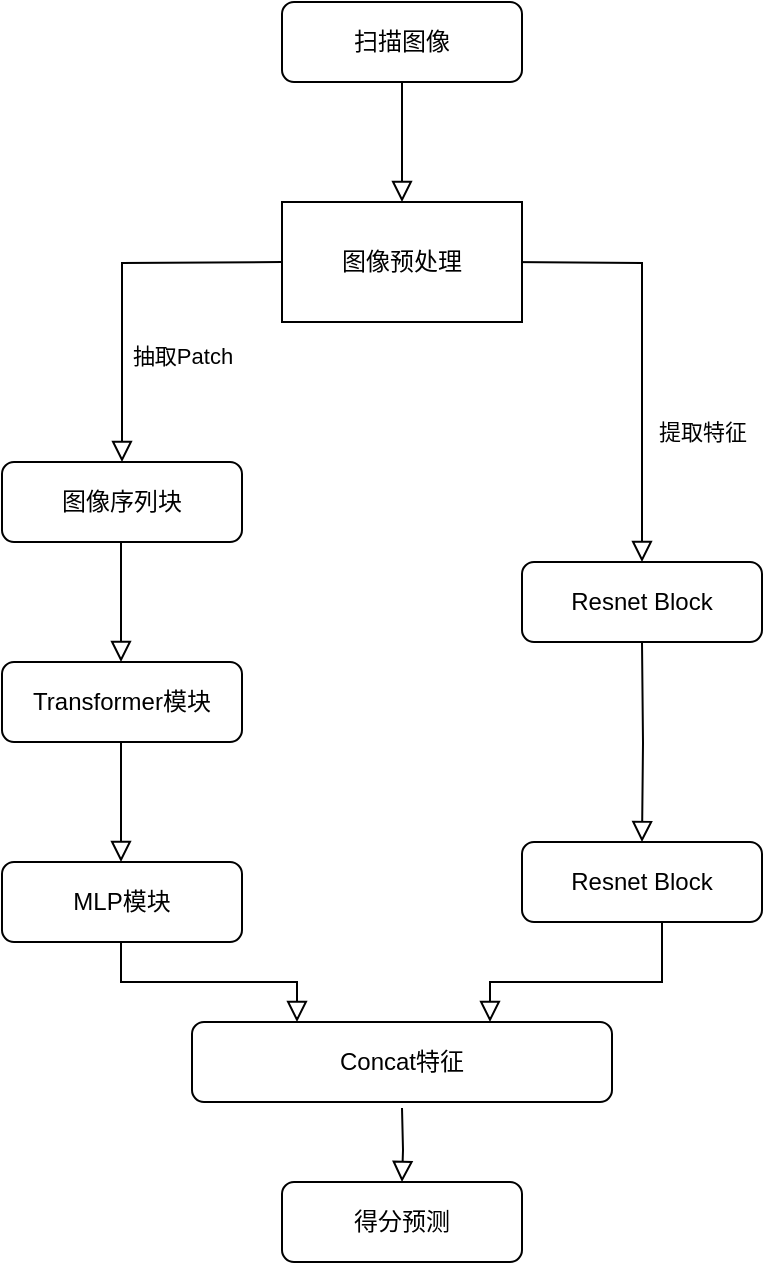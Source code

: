 <mxfile version="14.2.7" type="github" pages="2">
  <diagram id="C5RBs43oDa-KdzZeNtuy" name="Page-1">
    <mxGraphModel dx="1422" dy="769" grid="1" gridSize="10" guides="1" tooltips="1" connect="1" arrows="1" fold="1" page="1" pageScale="1" pageWidth="827" pageHeight="1169" math="0" shadow="0">
      <root>
        <mxCell id="WIyWlLk6GJQsqaUBKTNV-0" />
        <mxCell id="WIyWlLk6GJQsqaUBKTNV-1" parent="WIyWlLk6GJQsqaUBKTNV-0" />
        <mxCell id="WIyWlLk6GJQsqaUBKTNV-2" value="" style="rounded=0;html=1;jettySize=auto;orthogonalLoop=1;fontSize=11;endArrow=block;endFill=0;endSize=8;strokeWidth=1;shadow=0;labelBackgroundColor=none;edgeStyle=orthogonalEdgeStyle;entryX=0.5;entryY=0;entryDx=0;entryDy=0;" parent="WIyWlLk6GJQsqaUBKTNV-1" source="WIyWlLk6GJQsqaUBKTNV-3" target="y8kYsZrO109mNXo7j5Nh-1" edge="1">
          <mxGeometry relative="1" as="geometry">
            <mxPoint x="360" y="180" as="targetPoint" />
          </mxGeometry>
        </mxCell>
        <mxCell id="WIyWlLk6GJQsqaUBKTNV-3" value="扫描图像" style="rounded=1;whiteSpace=wrap;html=1;fontSize=12;glass=0;strokeWidth=1;shadow=0;" parent="WIyWlLk6GJQsqaUBKTNV-1" vertex="1">
          <mxGeometry x="300" y="90" width="120" height="40" as="geometry" />
        </mxCell>
        <mxCell id="WIyWlLk6GJQsqaUBKTNV-5" value="提取特征" style="edgeStyle=orthogonalEdgeStyle;rounded=0;html=1;jettySize=auto;orthogonalLoop=1;fontSize=11;endArrow=block;endFill=0;endSize=8;strokeWidth=1;shadow=0;labelBackgroundColor=none;" parent="WIyWlLk6GJQsqaUBKTNV-1" target="WIyWlLk6GJQsqaUBKTNV-7" edge="1">
          <mxGeometry x="0.412" y="30" relative="1" as="geometry">
            <mxPoint as="offset" />
            <mxPoint x="410" y="220" as="sourcePoint" />
          </mxGeometry>
        </mxCell>
        <mxCell id="WIyWlLk6GJQsqaUBKTNV-7" value="Resnet Block" style="rounded=1;whiteSpace=wrap;html=1;fontSize=12;glass=0;strokeWidth=1;shadow=0;" parent="WIyWlLk6GJQsqaUBKTNV-1" vertex="1">
          <mxGeometry x="420" y="370" width="120" height="40" as="geometry" />
        </mxCell>
        <mxCell id="WIyWlLk6GJQsqaUBKTNV-8" value="" style="rounded=0;html=1;jettySize=auto;orthogonalLoop=1;fontSize=11;endArrow=block;endFill=0;endSize=8;strokeWidth=1;shadow=0;labelBackgroundColor=none;edgeStyle=orthogonalEdgeStyle;" parent="WIyWlLk6GJQsqaUBKTNV-1" target="WIyWlLk6GJQsqaUBKTNV-11" edge="1">
          <mxGeometry x="0.333" y="20" relative="1" as="geometry">
            <mxPoint as="offset" />
            <mxPoint x="360" y="643" as="sourcePoint" />
          </mxGeometry>
        </mxCell>
        <mxCell id="WIyWlLk6GJQsqaUBKTNV-11" value="得分预测" style="rounded=1;whiteSpace=wrap;html=1;fontSize=12;glass=0;strokeWidth=1;shadow=0;" parent="WIyWlLk6GJQsqaUBKTNV-1" vertex="1">
          <mxGeometry x="300" y="680" width="120" height="40" as="geometry" />
        </mxCell>
        <mxCell id="y8kYsZrO109mNXo7j5Nh-1" value="图像预处理" style="rounded=0;whiteSpace=wrap;html=1;" parent="WIyWlLk6GJQsqaUBKTNV-1" vertex="1">
          <mxGeometry x="300" y="190" width="120" height="60" as="geometry" />
        </mxCell>
        <mxCell id="y8kYsZrO109mNXo7j5Nh-5" value="图像序列块" style="rounded=1;whiteSpace=wrap;html=1;fontSize=12;glass=0;strokeWidth=1;shadow=0;" parent="WIyWlLk6GJQsqaUBKTNV-1" vertex="1">
          <mxGeometry x="160" y="320" width="120" height="40" as="geometry" />
        </mxCell>
        <mxCell id="y8kYsZrO109mNXo7j5Nh-7" value="抽取Patch" style="edgeStyle=orthogonalEdgeStyle;rounded=0;html=1;jettySize=auto;orthogonalLoop=1;fontSize=11;endArrow=block;endFill=0;endSize=8;strokeWidth=1;shadow=0;labelBackgroundColor=none;entryX=0.5;entryY=0;entryDx=0;entryDy=0;" parent="WIyWlLk6GJQsqaUBKTNV-1" target="y8kYsZrO109mNXo7j5Nh-5" edge="1">
          <mxGeometry x="0.412" y="30" relative="1" as="geometry">
            <mxPoint as="offset" />
            <mxPoint x="300" y="220" as="sourcePoint" />
            <mxPoint x="370" y="320" as="targetPoint" />
          </mxGeometry>
        </mxCell>
        <mxCell id="y8kYsZrO109mNXo7j5Nh-8" value="" style="rounded=0;html=1;jettySize=auto;orthogonalLoop=1;fontSize=11;endArrow=block;endFill=0;endSize=8;strokeWidth=1;shadow=0;labelBackgroundColor=none;edgeStyle=orthogonalEdgeStyle;" parent="WIyWlLk6GJQsqaUBKTNV-1" edge="1">
          <mxGeometry x="0.333" y="20" relative="1" as="geometry">
            <mxPoint as="offset" />
            <mxPoint x="219.5" y="360" as="sourcePoint" />
            <mxPoint x="219.5" y="420" as="targetPoint" />
          </mxGeometry>
        </mxCell>
        <mxCell id="y8kYsZrO109mNXo7j5Nh-9" value="Transformer模块" style="rounded=1;whiteSpace=wrap;html=1;fontSize=12;glass=0;strokeWidth=1;shadow=0;" parent="WIyWlLk6GJQsqaUBKTNV-1" vertex="1">
          <mxGeometry x="160" y="420" width="120" height="40" as="geometry" />
        </mxCell>
        <mxCell id="y8kYsZrO109mNXo7j5Nh-10" value="" style="rounded=0;html=1;jettySize=auto;orthogonalLoop=1;fontSize=11;endArrow=block;endFill=0;endSize=8;strokeWidth=1;shadow=0;labelBackgroundColor=none;edgeStyle=orthogonalEdgeStyle;" parent="WIyWlLk6GJQsqaUBKTNV-1" edge="1">
          <mxGeometry x="0.333" y="20" relative="1" as="geometry">
            <mxPoint as="offset" />
            <mxPoint x="219.5" y="460" as="sourcePoint" />
            <mxPoint x="219.5" y="520" as="targetPoint" />
          </mxGeometry>
        </mxCell>
        <mxCell id="y8kYsZrO109mNXo7j5Nh-11" value="MLP模块" style="rounded=1;whiteSpace=wrap;html=1;fontSize=12;glass=0;strokeWidth=1;shadow=0;" parent="WIyWlLk6GJQsqaUBKTNV-1" vertex="1">
          <mxGeometry x="160" y="520" width="120" height="40" as="geometry" />
        </mxCell>
        <mxCell id="y8kYsZrO109mNXo7j5Nh-12" value="Resnet Block" style="rounded=1;whiteSpace=wrap;html=1;fontSize=12;glass=0;strokeWidth=1;shadow=0;" parent="WIyWlLk6GJQsqaUBKTNV-1" vertex="1">
          <mxGeometry x="420" y="510" width="120" height="40" as="geometry" />
        </mxCell>
        <mxCell id="y8kYsZrO109mNXo7j5Nh-13" value="" style="rounded=0;html=1;jettySize=auto;orthogonalLoop=1;fontSize=11;endArrow=block;endFill=0;endSize=8;strokeWidth=1;shadow=0;labelBackgroundColor=none;edgeStyle=orthogonalEdgeStyle;entryX=0.5;entryY=0;entryDx=0;entryDy=0;" parent="WIyWlLk6GJQsqaUBKTNV-1" target="y8kYsZrO109mNXo7j5Nh-12" edge="1">
          <mxGeometry x="0.333" y="20" relative="1" as="geometry">
            <mxPoint as="offset" />
            <mxPoint x="480" y="410" as="sourcePoint" />
            <mxPoint x="480" y="420" as="targetPoint" />
          </mxGeometry>
        </mxCell>
        <mxCell id="y8kYsZrO109mNXo7j5Nh-15" value="Concat特征" style="rounded=1;whiteSpace=wrap;html=1;fontSize=12;glass=0;strokeWidth=1;shadow=0;" parent="WIyWlLk6GJQsqaUBKTNV-1" vertex="1">
          <mxGeometry x="255" y="600" width="210" height="40" as="geometry" />
        </mxCell>
        <mxCell id="y8kYsZrO109mNXo7j5Nh-16" value="" style="rounded=0;html=1;jettySize=auto;orthogonalLoop=1;fontSize=11;endArrow=block;endFill=0;endSize=8;strokeWidth=1;shadow=0;labelBackgroundColor=none;edgeStyle=orthogonalEdgeStyle;entryX=0.25;entryY=0;entryDx=0;entryDy=0;" parent="WIyWlLk6GJQsqaUBKTNV-1" target="y8kYsZrO109mNXo7j5Nh-15" edge="1">
          <mxGeometry x="0.333" y="20" relative="1" as="geometry">
            <mxPoint as="offset" />
            <mxPoint x="219.5" y="560" as="sourcePoint" />
            <mxPoint x="219.5" y="620" as="targetPoint" />
            <Array as="points">
              <mxPoint x="220" y="580" />
              <mxPoint x="308" y="580" />
            </Array>
          </mxGeometry>
        </mxCell>
        <mxCell id="y8kYsZrO109mNXo7j5Nh-17" value="" style="rounded=0;html=1;jettySize=auto;orthogonalLoop=1;fontSize=11;endArrow=block;endFill=0;endSize=8;strokeWidth=1;shadow=0;labelBackgroundColor=none;edgeStyle=orthogonalEdgeStyle;entryX=0.25;entryY=0;entryDx=0;entryDy=0;exitX=0.5;exitY=1;exitDx=0;exitDy=0;" parent="WIyWlLk6GJQsqaUBKTNV-1" source="y8kYsZrO109mNXo7j5Nh-12" edge="1">
          <mxGeometry x="0.333" y="20" relative="1" as="geometry">
            <mxPoint as="offset" />
            <mxPoint x="316" y="560" as="sourcePoint" />
            <mxPoint x="404" y="600" as="targetPoint" />
            <Array as="points">
              <mxPoint x="490" y="550" />
              <mxPoint x="490" y="580" />
              <mxPoint x="404" y="580" />
            </Array>
          </mxGeometry>
        </mxCell>
      </root>
    </mxGraphModel>
  </diagram>
  <diagram id="-rv6-AvblOszmwywapXJ" name="Page-2">
    <mxGraphModel dx="1422" dy="769" grid="1" gridSize="10" guides="1" tooltips="1" connect="1" arrows="1" fold="1" page="1" pageScale="1" pageWidth="827" pageHeight="1169" math="0" shadow="0">
      <root>
        <mxCell id="JtD8UR440Z_1RKvEQce--0" />
        <mxCell id="JtD8UR440Z_1RKvEQce--1" parent="JtD8UR440Z_1RKvEQce--0" />
        <mxCell id="JtD8UR440Z_1RKvEQce--4" value="" style="edgeStyle=orthogonalEdgeStyle;rounded=0;orthogonalLoop=1;jettySize=auto;html=1;" edge="1" parent="JtD8UR440Z_1RKvEQce--1" source="JtD8UR440Z_1RKvEQce--2" target="JtD8UR440Z_1RKvEQce--3">
          <mxGeometry relative="1" as="geometry" />
        </mxCell>
        <mxCell id="JtD8UR440Z_1RKvEQce--2" value="采集图像" style="rounded=1;whiteSpace=wrap;html=1;" vertex="1" parent="JtD8UR440Z_1RKvEQce--1">
          <mxGeometry x="80" y="90" width="130" height="40" as="geometry" />
        </mxCell>
        <mxCell id="JtD8UR440Z_1RKvEQce--10" style="edgeStyle=orthogonalEdgeStyle;rounded=0;orthogonalLoop=1;jettySize=auto;html=1;exitX=1;exitY=0.5;exitDx=0;exitDy=0;" edge="1" parent="JtD8UR440Z_1RKvEQce--1" source="JtD8UR440Z_1RKvEQce--3" target="JtD8UR440Z_1RKvEQce--5">
          <mxGeometry relative="1" as="geometry" />
        </mxCell>
        <mxCell id="JtD8UR440Z_1RKvEQce--3" value="局部Gamma校正" style="rounded=1;whiteSpace=wrap;html=1;" vertex="1" parent="JtD8UR440Z_1RKvEQce--1">
          <mxGeometry x="320" y="90" width="130" height="40" as="geometry" />
        </mxCell>
        <mxCell id="JtD8UR440Z_1RKvEQce--13" style="edgeStyle=orthogonalEdgeStyle;rounded=0;orthogonalLoop=1;jettySize=auto;html=1;exitX=1;exitY=0.5;exitDx=0;exitDy=0;" edge="1" parent="JtD8UR440Z_1RKvEQce--1" source="JtD8UR440Z_1RKvEQce--5" target="JtD8UR440Z_1RKvEQce--6">
          <mxGeometry relative="1" as="geometry" />
        </mxCell>
        <mxCell id="JtD8UR440Z_1RKvEQce--5" value="灰度化" style="rounded=1;whiteSpace=wrap;html=1;" vertex="1" parent="JtD8UR440Z_1RKvEQce--1">
          <mxGeometry x="540" y="90" width="130" height="40" as="geometry" />
        </mxCell>
        <mxCell id="JtD8UR440Z_1RKvEQce--14" style="edgeStyle=orthogonalEdgeStyle;rounded=0;orthogonalLoop=1;jettySize=auto;html=1;exitX=1;exitY=0.5;exitDx=0;exitDy=0;entryX=0;entryY=0.5;entryDx=0;entryDy=0;" edge="1" parent="JtD8UR440Z_1RKvEQce--1" source="JtD8UR440Z_1RKvEQce--6" target="JtD8UR440Z_1RKvEQce--7">
          <mxGeometry relative="1" as="geometry" />
        </mxCell>
        <mxCell id="JtD8UR440Z_1RKvEQce--6" value="图像去噪" style="rounded=1;whiteSpace=wrap;html=1;" vertex="1" parent="JtD8UR440Z_1RKvEQce--1">
          <mxGeometry x="80" y="200" width="130" height="40" as="geometry" />
        </mxCell>
        <mxCell id="JtD8UR440Z_1RKvEQce--15" value="轮廓过滤" style="edgeStyle=orthogonalEdgeStyle;rounded=0;orthogonalLoop=1;jettySize=auto;html=1;exitX=1;exitY=0.5;exitDx=0;exitDy=0;" edge="1" parent="JtD8UR440Z_1RKvEQce--1" source="JtD8UR440Z_1RKvEQce--7" target="JtD8UR440Z_1RKvEQce--8">
          <mxGeometry y="20" relative="1" as="geometry">
            <mxPoint as="offset" />
          </mxGeometry>
        </mxCell>
        <mxCell id="JtD8UR440Z_1RKvEQce--7" value="Canny算子轮廓检测" style="rounded=1;whiteSpace=wrap;html=1;" vertex="1" parent="JtD8UR440Z_1RKvEQce--1">
          <mxGeometry x="320" y="200" width="130" height="40" as="geometry" />
        </mxCell>
        <mxCell id="JtD8UR440Z_1RKvEQce--16" style="edgeStyle=orthogonalEdgeStyle;rounded=0;orthogonalLoop=1;jettySize=auto;html=1;exitX=1;exitY=0.5;exitDx=0;exitDy=0;entryX=0.5;entryY=0;entryDx=0;entryDy=0;" edge="1" parent="JtD8UR440Z_1RKvEQce--1" source="JtD8UR440Z_1RKvEQce--8" target="JtD8UR440Z_1RKvEQce--9">
          <mxGeometry relative="1" as="geometry" />
        </mxCell>
        <mxCell id="JtD8UR440Z_1RKvEQce--8" value="透视变换" style="rounded=1;whiteSpace=wrap;html=1;" vertex="1" parent="JtD8UR440Z_1RKvEQce--1">
          <mxGeometry x="540" y="200" width="130" height="40" as="geometry" />
        </mxCell>
        <mxCell id="JtD8UR440Z_1RKvEQce--18" style="edgeStyle=orthogonalEdgeStyle;rounded=0;orthogonalLoop=1;jettySize=auto;html=1;exitX=1;exitY=0.5;exitDx=0;exitDy=0;" edge="1" parent="JtD8UR440Z_1RKvEQce--1" source="JtD8UR440Z_1RKvEQce--9" target="JtD8UR440Z_1RKvEQce--17">
          <mxGeometry relative="1" as="geometry" />
        </mxCell>
        <mxCell id="JtD8UR440Z_1RKvEQce--9" value="Ostu二值化" style="rounded=1;whiteSpace=wrap;html=1;" vertex="1" parent="JtD8UR440Z_1RKvEQce--1">
          <mxGeometry x="80" y="310" width="130" height="40" as="geometry" />
        </mxCell>
        <mxCell id="JtD8UR440Z_1RKvEQce--20" value="学生信息匹配" style="edgeStyle=orthogonalEdgeStyle;rounded=0;orthogonalLoop=1;jettySize=auto;html=1;exitX=1;exitY=0.5;exitDx=0;exitDy=0;" edge="1" parent="JtD8UR440Z_1RKvEQce--1" source="JtD8UR440Z_1RKvEQce--17" target="JtD8UR440Z_1RKvEQce--19">
          <mxGeometry y="20" relative="1" as="geometry">
            <mxPoint as="offset" />
          </mxGeometry>
        </mxCell>
        <mxCell id="JtD8UR440Z_1RKvEQce--17" value="Aruco解码&amp;amp;初始角检测" style="rounded=1;whiteSpace=wrap;html=1;" vertex="1" parent="JtD8UR440Z_1RKvEQce--1">
          <mxGeometry x="320" y="310" width="130" height="40" as="geometry" />
        </mxCell>
        <mxCell id="JtD8UR440Z_1RKvEQce--19" value="学情统计" style="rounded=1;whiteSpace=wrap;html=1;" vertex="1" parent="JtD8UR440Z_1RKvEQce--1">
          <mxGeometry x="550" y="310" width="130" height="40" as="geometry" />
        </mxCell>
      </root>
    </mxGraphModel>
  </diagram>
</mxfile>
